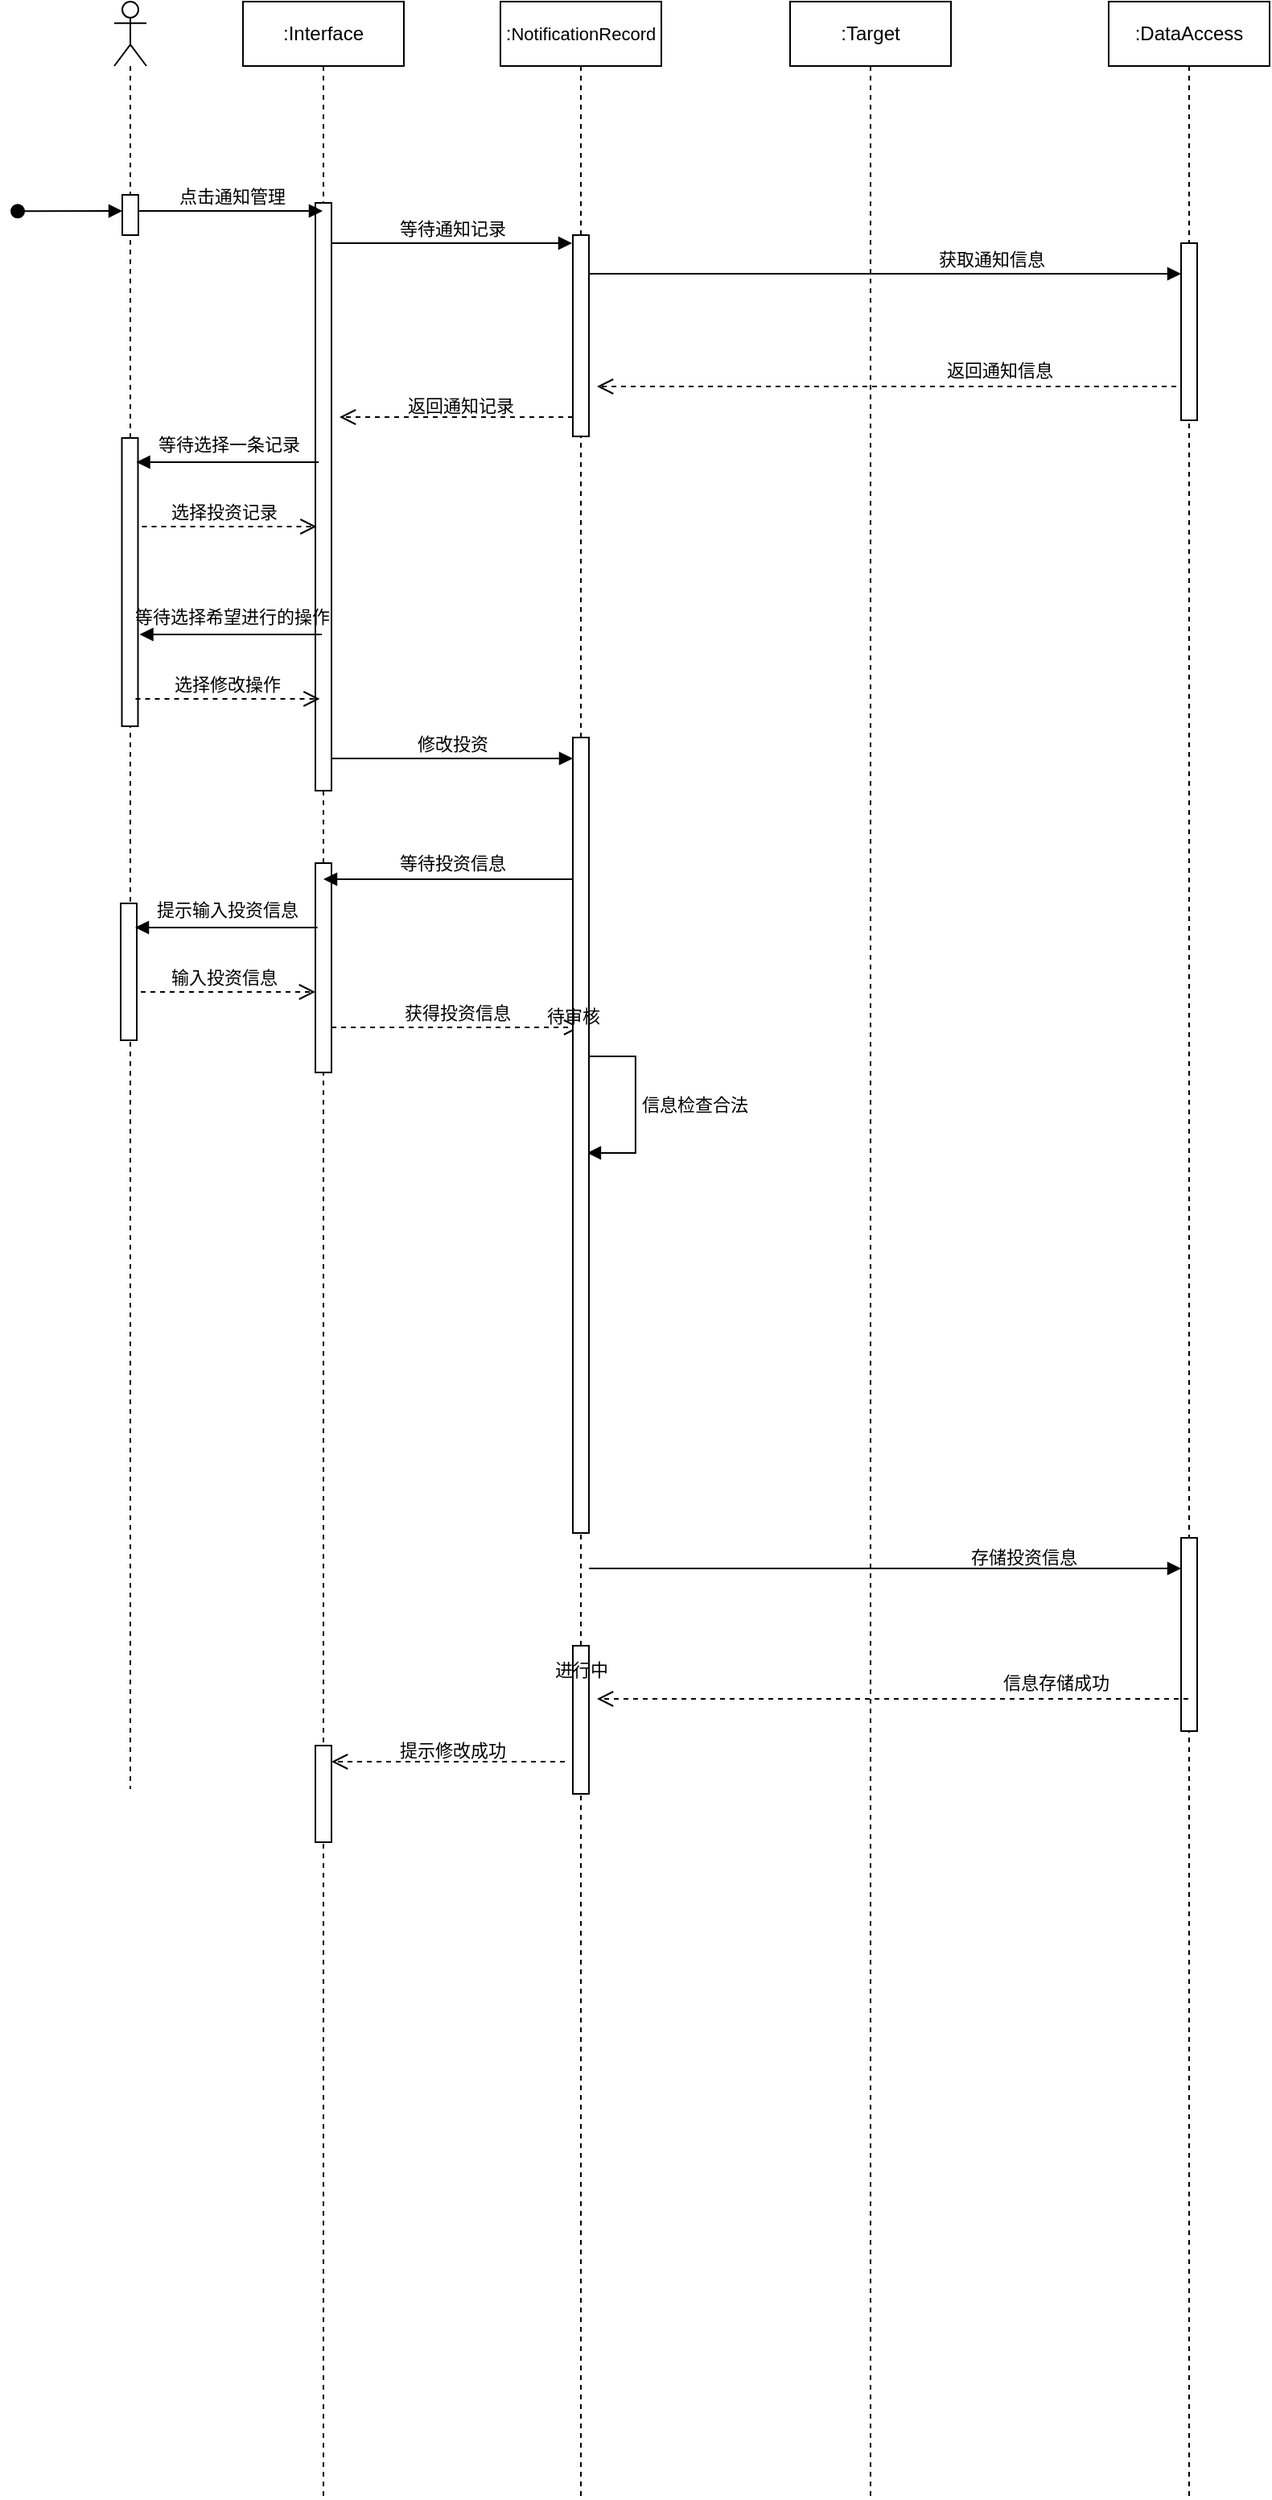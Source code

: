 <mxfile version="22.1.18" type="github">
  <diagram name="Page-1" id="2YBvvXClWsGukQMizWep">
    <mxGraphModel dx="2195" dy="693" grid="1" gridSize="10" guides="1" tooltips="1" connect="1" arrows="1" fold="1" page="1" pageScale="1" pageWidth="850" pageHeight="1100" math="0" shadow="0">
      <root>
        <mxCell id="0" />
        <mxCell id="1" parent="0" />
        <mxCell id="aM9ryv3xv72pqoxQDRHE-1" value="&lt;font style=&quot;font-size: 12px;&quot;&gt;:&lt;/font&gt;&lt;font style=&quot;font-size: 11px;&quot;&gt;&lt;font style=&quot;&quot;&gt;Notification&lt;/font&gt;&lt;font style=&quot;&quot;&gt;Record&lt;/font&gt;&lt;/font&gt;" style="shape=umlLifeline;perimeter=lifelinePerimeter;whiteSpace=wrap;html=1;container=0;dropTarget=0;collapsible=0;recursiveResize=0;outlineConnect=0;portConstraint=eastwest;newEdgeStyle={&quot;edgeStyle&quot;:&quot;elbowEdgeStyle&quot;,&quot;elbow&quot;:&quot;vertical&quot;,&quot;curved&quot;:0,&quot;rounded&quot;:0};" parent="1" vertex="1">
          <mxGeometry x="270" y="1060" width="100" height="1550" as="geometry" />
        </mxCell>
        <mxCell id="aM9ryv3xv72pqoxQDRHE-5" value="&lt;font style=&quot;font-size: 12px;&quot;&gt;:Target&lt;/font&gt;" style="shape=umlLifeline;perimeter=lifelinePerimeter;whiteSpace=wrap;html=1;container=0;dropTarget=0;collapsible=0;recursiveResize=0;outlineConnect=0;portConstraint=eastwest;newEdgeStyle={&quot;edgeStyle&quot;:&quot;elbowEdgeStyle&quot;,&quot;elbow&quot;:&quot;vertical&quot;,&quot;curved&quot;:0,&quot;rounded&quot;:0};" parent="1" vertex="1">
          <mxGeometry x="450" y="1060" width="100" height="1550" as="geometry" />
        </mxCell>
        <mxCell id="ORx9DDc8K5r6ulXrz52M-3" value="" style="shape=umlLifeline;perimeter=lifelinePerimeter;whiteSpace=wrap;html=1;container=1;dropTarget=0;collapsible=0;recursiveResize=0;outlineConnect=0;portConstraint=eastwest;newEdgeStyle={&quot;curved&quot;:0,&quot;rounded&quot;:0};participant=umlActor;" parent="1" vertex="1">
          <mxGeometry x="30" y="1060" width="20" height="1110" as="geometry" />
        </mxCell>
        <mxCell id="0F8jDRwpQhIUNMn6P4Vn-1" value=":Interface" style="shape=umlLifeline;perimeter=lifelinePerimeter;whiteSpace=wrap;html=1;container=1;dropTarget=0;collapsible=0;recursiveResize=0;outlineConnect=0;portConstraint=eastwest;newEdgeStyle={&quot;curved&quot;:0,&quot;rounded&quot;:0};" parent="1" vertex="1">
          <mxGeometry x="110" y="1060" width="100" height="1550" as="geometry" />
        </mxCell>
        <mxCell id="0F8jDRwpQhIUNMn6P4Vn-5" value=":DataAccess" style="shape=umlLifeline;perimeter=lifelinePerimeter;whiteSpace=wrap;html=1;container=1;dropTarget=0;collapsible=0;recursiveResize=0;outlineConnect=0;portConstraint=eastwest;newEdgeStyle={&quot;curved&quot;:0,&quot;rounded&quot;:0};" parent="1" vertex="1">
          <mxGeometry x="648" y="1060" width="100" height="1550" as="geometry" />
        </mxCell>
        <mxCell id="ZWPyIBg1fmBrResqL_RG-255" value="" style="html=1;points=[[0,0,0,0,5],[0,1,0,0,-5],[1,0,0,0,5],[1,1,0,0,-5]];perimeter=orthogonalPerimeter;outlineConnect=0;targetShapes=umlLifeline;portConstraint=eastwest;newEdgeStyle={&quot;curved&quot;:0,&quot;rounded&quot;:0};" parent="1" vertex="1">
          <mxGeometry x="315" y="1205" width="10" height="125" as="geometry" />
        </mxCell>
        <mxCell id="ZWPyIBg1fmBrResqL_RG-259" value="" style="html=1;points=[];perimeter=orthogonalPerimeter;outlineConnect=0;targetShapes=umlLifeline;portConstraint=eastwest;newEdgeStyle={&quot;edgeStyle&quot;:&quot;elbowEdgeStyle&quot;,&quot;elbow&quot;:&quot;vertical&quot;,&quot;curved&quot;:0,&quot;rounded&quot;:0};" parent="1" vertex="1">
          <mxGeometry x="35" y="1180" width="10" height="25" as="geometry" />
        </mxCell>
        <mxCell id="ZWPyIBg1fmBrResqL_RG-261" value="" style="html=1;verticalAlign=bottom;startArrow=oval;endArrow=block;startSize=8;edgeStyle=elbowEdgeStyle;elbow=vertical;curved=0;rounded=0;" parent="1" edge="1">
          <mxGeometry x="0.001" relative="1" as="geometry">
            <mxPoint x="-30" y="1190.14" as="sourcePoint" />
            <mxPoint x="35" y="1190.14" as="targetPoint" />
            <mxPoint as="offset" />
          </mxGeometry>
        </mxCell>
        <mxCell id="ZWPyIBg1fmBrResqL_RG-262" value="" style="html=1;points=[];perimeter=orthogonalPerimeter;outlineConnect=0;targetShapes=umlLifeline;portConstraint=eastwest;newEdgeStyle={&quot;edgeStyle&quot;:&quot;elbowEdgeStyle&quot;,&quot;elbow&quot;:&quot;vertical&quot;,&quot;curved&quot;:0,&quot;rounded&quot;:0};" parent="1" vertex="1">
          <mxGeometry x="155" y="1185" width="10" height="365" as="geometry" />
        </mxCell>
        <mxCell id="ZWPyIBg1fmBrResqL_RG-265" value="点击通知管理" style="html=1;verticalAlign=bottom;endArrow=block;curved=0;rounded=0;" parent="1" edge="1">
          <mxGeometry x="-0.0" width="80" relative="1" as="geometry">
            <mxPoint x="45" y="1190" as="sourcePoint" />
            <mxPoint x="159.5" y="1190" as="targetPoint" />
            <mxPoint as="offset" />
          </mxGeometry>
        </mxCell>
        <mxCell id="ZWPyIBg1fmBrResqL_RG-311" value="等待通知记录" style="html=1;verticalAlign=bottom;endArrow=block;curved=0;rounded=0;" parent="1" edge="1">
          <mxGeometry x="0.003" width="80" relative="1" as="geometry">
            <mxPoint x="165" y="1210" as="sourcePoint" />
            <mxPoint x="314.5" y="1210" as="targetPoint" />
            <mxPoint as="offset" />
          </mxGeometry>
        </mxCell>
        <mxCell id="ZWPyIBg1fmBrResqL_RG-312" value="" style="html=1;points=[];perimeter=orthogonalPerimeter;outlineConnect=0;targetShapes=umlLifeline;portConstraint=eastwest;newEdgeStyle={&quot;edgeStyle&quot;:&quot;elbowEdgeStyle&quot;,&quot;elbow&quot;:&quot;vertical&quot;,&quot;curved&quot;:0,&quot;rounded&quot;:0};" parent="1" vertex="1">
          <mxGeometry x="693" y="1210" width="10" height="110" as="geometry" />
        </mxCell>
        <mxCell id="ZWPyIBg1fmBrResqL_RG-313" value="" style="html=1;verticalAlign=bottom;endArrow=block;curved=0;rounded=0;" parent="1" target="ZWPyIBg1fmBrResqL_RG-312" edge="1">
          <mxGeometry width="80" relative="1" as="geometry">
            <mxPoint x="325" y="1229" as="sourcePoint" />
            <mxPoint x="710" y="1229" as="targetPoint" />
          </mxGeometry>
        </mxCell>
        <mxCell id="ZWPyIBg1fmBrResqL_RG-314" value="&lt;font style=&quot;font-size: 11px;&quot;&gt;获取通知信息&lt;/font&gt;" style="text;html=1;align=center;verticalAlign=middle;resizable=0;points=[];autosize=1;strokeColor=none;fillColor=none;" parent="1" vertex="1">
          <mxGeometry x="530" y="1205" width="90" height="30" as="geometry" />
        </mxCell>
        <mxCell id="ZWPyIBg1fmBrResqL_RG-315" value="" style="html=1;verticalAlign=bottom;endArrow=open;dashed=1;endSize=8;curved=0;rounded=0;" parent="1" edge="1">
          <mxGeometry x="0.003" relative="1" as="geometry">
            <mxPoint x="690" y="1299" as="sourcePoint" />
            <mxPoint x="330" y="1299" as="targetPoint" />
            <mxPoint as="offset" />
          </mxGeometry>
        </mxCell>
        <mxCell id="ZWPyIBg1fmBrResqL_RG-316" value="&lt;font style=&quot;font-size: 11px;&quot;&gt;返回通知信息&lt;/font&gt;" style="text;html=1;align=center;verticalAlign=middle;resizable=0;points=[];autosize=1;strokeColor=none;fillColor=none;" parent="1" vertex="1">
          <mxGeometry x="535" y="1274" width="90" height="30" as="geometry" />
        </mxCell>
        <mxCell id="ZWPyIBg1fmBrResqL_RG-317" value="" style="html=1;verticalAlign=bottom;endArrow=open;dashed=1;endSize=8;curved=0;rounded=0;" parent="1" edge="1">
          <mxGeometry x="0.003" relative="1" as="geometry">
            <mxPoint x="315" y="1318" as="sourcePoint" />
            <mxPoint x="170" y="1318" as="targetPoint" />
            <mxPoint as="offset" />
          </mxGeometry>
        </mxCell>
        <mxCell id="ZWPyIBg1fmBrResqL_RG-318" value="&lt;font style=&quot;font-size: 11px;&quot;&gt;返回通知记录&lt;/font&gt;" style="text;html=1;align=center;verticalAlign=middle;resizable=0;points=[];autosize=1;strokeColor=none;fillColor=none;" parent="1" vertex="1">
          <mxGeometry x="200" y="1296" width="90" height="30" as="geometry" />
        </mxCell>
        <mxCell id="ZWPyIBg1fmBrResqL_RG-319" value="选择投资记录" style="html=1;verticalAlign=bottom;endArrow=open;dashed=1;endSize=8;curved=0;rounded=0;" parent="1" edge="1">
          <mxGeometry x="-0.004" relative="1" as="geometry">
            <mxPoint x="41.25" y="1386" as="sourcePoint" />
            <mxPoint x="155.75" y="1386" as="targetPoint" />
            <mxPoint as="offset" />
          </mxGeometry>
        </mxCell>
        <mxCell id="ZWPyIBg1fmBrResqL_RG-320" value="" style="html=1;points=[];perimeter=orthogonalPerimeter;outlineConnect=0;targetShapes=umlLifeline;portConstraint=eastwest;newEdgeStyle={&quot;edgeStyle&quot;:&quot;elbowEdgeStyle&quot;,&quot;elbow&quot;:&quot;vertical&quot;,&quot;curved&quot;:0,&quot;rounded&quot;:0};" parent="1" vertex="1">
          <mxGeometry x="34.75" y="1331" width="10" height="179" as="geometry" />
        </mxCell>
        <mxCell id="ZWPyIBg1fmBrResqL_RG-321" value="" style="html=1;verticalAlign=bottom;endArrow=block;curved=0;rounded=0;exitX=0.961;exitY=1;exitDx=0;exitDy=0;exitPerimeter=0;" parent="1" edge="1">
          <mxGeometry width="80" relative="1" as="geometry">
            <mxPoint x="157.07" y="1346" as="sourcePoint" />
            <mxPoint x="43.75" y="1346" as="targetPoint" />
          </mxGeometry>
        </mxCell>
        <mxCell id="ZWPyIBg1fmBrResqL_RG-322" value="&lt;font style=&quot;font-size: 11px;&quot;&gt;等待选择一条记录&lt;/font&gt;" style="text;html=1;align=center;verticalAlign=middle;resizable=0;points=[];autosize=1;strokeColor=none;fillColor=none;" parent="1" vertex="1">
          <mxGeometry x="45.82" y="1320" width="110" height="30" as="geometry" />
        </mxCell>
        <mxCell id="ZWPyIBg1fmBrResqL_RG-335" value="选择修改操作" style="html=1;verticalAlign=bottom;endArrow=open;dashed=1;endSize=8;curved=0;rounded=0;" parent="1" edge="1">
          <mxGeometry x="-0.004" relative="1" as="geometry">
            <mxPoint x="43.25" y="1493" as="sourcePoint" />
            <mxPoint x="157.75" y="1493" as="targetPoint" />
            <mxPoint as="offset" />
          </mxGeometry>
        </mxCell>
        <mxCell id="ZWPyIBg1fmBrResqL_RG-336" value="" style="html=1;verticalAlign=bottom;endArrow=block;curved=0;rounded=0;exitX=0.961;exitY=1;exitDx=0;exitDy=0;exitPerimeter=0;" parent="1" edge="1">
          <mxGeometry width="80" relative="1" as="geometry">
            <mxPoint x="159.07" y="1453" as="sourcePoint" />
            <mxPoint x="45.75" y="1453" as="targetPoint" />
          </mxGeometry>
        </mxCell>
        <mxCell id="ZWPyIBg1fmBrResqL_RG-337" value="&lt;font style=&quot;font-size: 11px;&quot;&gt;等待选择希望进行的操作&lt;/font&gt;" style="text;html=1;align=center;verticalAlign=middle;resizable=0;points=[];autosize=1;strokeColor=none;fillColor=none;" parent="1" vertex="1">
          <mxGeometry x="32.82" y="1427" width="140" height="30" as="geometry" />
        </mxCell>
        <mxCell id="ZWPyIBg1fmBrResqL_RG-369" value="" style="html=1;points=[];perimeter=orthogonalPerimeter;outlineConnect=0;targetShapes=umlLifeline;portConstraint=eastwest;newEdgeStyle={&quot;edgeStyle&quot;:&quot;elbowEdgeStyle&quot;,&quot;elbow&quot;:&quot;vertical&quot;,&quot;curved&quot;:0,&quot;rounded&quot;:0};" parent="1" vertex="1">
          <mxGeometry x="315" y="2081" width="10" height="92" as="geometry" />
        </mxCell>
        <mxCell id="ZWPyIBg1fmBrResqL_RG-370" value="" style="html=1;points=[];perimeter=orthogonalPerimeter;outlineConnect=0;targetShapes=umlLifeline;portConstraint=eastwest;newEdgeStyle={&quot;edgeStyle&quot;:&quot;elbowEdgeStyle&quot;,&quot;elbow&quot;:&quot;vertical&quot;,&quot;curved&quot;:0,&quot;rounded&quot;:0};" parent="1" vertex="1">
          <mxGeometry x="155" y="1595" width="10" height="130" as="geometry" />
        </mxCell>
        <mxCell id="ZWPyIBg1fmBrResqL_RG-371" value="" style="html=1;points=[];perimeter=orthogonalPerimeter;outlineConnect=0;targetShapes=umlLifeline;portConstraint=eastwest;newEdgeStyle={&quot;edgeStyle&quot;:&quot;elbowEdgeStyle&quot;,&quot;elbow&quot;:&quot;vertical&quot;,&quot;curved&quot;:0,&quot;rounded&quot;:0};" parent="1" vertex="1">
          <mxGeometry x="155" y="2143" width="10" height="60" as="geometry" />
        </mxCell>
        <mxCell id="ZWPyIBg1fmBrResqL_RG-372" value="" style="html=1;points=[];perimeter=orthogonalPerimeter;outlineConnect=0;targetShapes=umlLifeline;portConstraint=eastwest;newEdgeStyle={&quot;edgeStyle&quot;:&quot;elbowEdgeStyle&quot;,&quot;elbow&quot;:&quot;vertical&quot;,&quot;curved&quot;:0,&quot;rounded&quot;:0};" parent="1" vertex="1">
          <mxGeometry x="693" y="2014" width="10" height="120" as="geometry" />
        </mxCell>
        <mxCell id="ZWPyIBg1fmBrResqL_RG-373" value="输入投资信息" style="html=1;verticalAlign=bottom;endArrow=open;dashed=1;endSize=8;curved=0;rounded=0;" parent="1" edge="1">
          <mxGeometry x="-0.0" relative="1" as="geometry">
            <mxPoint x="40.5" y="1675" as="sourcePoint" />
            <mxPoint x="155" y="1675" as="targetPoint" />
            <mxPoint as="offset" />
          </mxGeometry>
        </mxCell>
        <mxCell id="ZWPyIBg1fmBrResqL_RG-374" value="获得投资信息" style="html=1;verticalAlign=bottom;endArrow=open;dashed=1;endSize=8;curved=0;rounded=0;" parent="1" edge="1">
          <mxGeometry x="-0.0" relative="1" as="geometry">
            <mxPoint x="165.04" y="1697" as="sourcePoint" />
            <mxPoint x="319.54" y="1697" as="targetPoint" />
            <mxPoint as="offset" />
          </mxGeometry>
        </mxCell>
        <mxCell id="ZWPyIBg1fmBrResqL_RG-375" value="" style="html=1;verticalAlign=bottom;endArrow=block;curved=0;rounded=0;exitX=0.961;exitY=1;exitDx=0;exitDy=0;exitPerimeter=0;" parent="1" edge="1">
          <mxGeometry width="80" relative="1" as="geometry">
            <mxPoint x="315.0" y="1605" as="sourcePoint" />
            <mxPoint x="160" y="1605" as="targetPoint" />
          </mxGeometry>
        </mxCell>
        <mxCell id="ZWPyIBg1fmBrResqL_RG-376" value="信息检查合法" style="html=1;align=left;spacingLeft=2;endArrow=block;rounded=0;edgeStyle=orthogonalEdgeStyle;curved=0;rounded=0;" parent="1" edge="1">
          <mxGeometry x="-0.001" relative="1" as="geometry">
            <mxPoint x="323.97" y="1715" as="sourcePoint" />
            <Array as="points">
              <mxPoint x="353.97" y="1714.97" />
              <mxPoint x="353.97" y="1774.97" />
            </Array>
            <mxPoint x="323.97" y="1774.97" as="targetPoint" />
            <mxPoint as="offset" />
          </mxGeometry>
        </mxCell>
        <mxCell id="ZWPyIBg1fmBrResqL_RG-377" value="&lt;font style=&quot;font-size: 11px;&quot;&gt;进行中&lt;/font&gt;" style="text;html=1;align=center;verticalAlign=middle;resizable=0;points=[];autosize=1;strokeColor=none;fillColor=none;" parent="1" vertex="1">
          <mxGeometry x="290" y="2081" width="60" height="30" as="geometry" />
        </mxCell>
        <mxCell id="ZWPyIBg1fmBrResqL_RG-382" value="" style="html=1;points=[[0,0,0,0,5],[0,1,0,0,-5],[1,0,0,0,5],[1,1,0,0,-5]];perimeter=orthogonalPerimeter;outlineConnect=0;targetShapes=umlLifeline;portConstraint=eastwest;newEdgeStyle={&quot;curved&quot;:0,&quot;rounded&quot;:0};" parent="1" vertex="1">
          <mxGeometry x="315" y="1517" width="10" height="494" as="geometry" />
        </mxCell>
        <mxCell id="ZWPyIBg1fmBrResqL_RG-384" value="" style="html=1;points=[];perimeter=orthogonalPerimeter;outlineConnect=0;targetShapes=umlLifeline;portConstraint=eastwest;newEdgeStyle={&quot;edgeStyle&quot;:&quot;elbowEdgeStyle&quot;,&quot;elbow&quot;:&quot;vertical&quot;,&quot;curved&quot;:0,&quot;rounded&quot;:0};" parent="1" vertex="1">
          <mxGeometry x="34" y="1620" width="10" height="85" as="geometry" />
        </mxCell>
        <mxCell id="ZWPyIBg1fmBrResqL_RG-385" value="" style="html=1;verticalAlign=bottom;endArrow=block;curved=0;rounded=0;exitX=0.961;exitY=1;exitDx=0;exitDy=0;exitPerimeter=0;" parent="1" edge="1">
          <mxGeometry width="80" relative="1" as="geometry">
            <mxPoint x="156.32" y="1635" as="sourcePoint" />
            <mxPoint x="43" y="1635" as="targetPoint" />
          </mxGeometry>
        </mxCell>
        <mxCell id="ZWPyIBg1fmBrResqL_RG-386" value="&lt;font style=&quot;font-size: 11px;&quot;&gt;等待投资信息&lt;/font&gt;" style="text;html=1;align=center;verticalAlign=middle;resizable=0;points=[];autosize=1;strokeColor=none;fillColor=none;" parent="1" vertex="1">
          <mxGeometry x="195" y="1580" width="90" height="30" as="geometry" />
        </mxCell>
        <mxCell id="ZWPyIBg1fmBrResqL_RG-387" value="&lt;font style=&quot;font-size: 11px;&quot;&gt;提示输入投资信息&lt;/font&gt;" style="text;html=1;align=center;verticalAlign=middle;resizable=0;points=[];autosize=1;strokeColor=none;fillColor=none;" parent="1" vertex="1">
          <mxGeometry x="45.07" y="1609" width="110" height="30" as="geometry" />
        </mxCell>
        <mxCell id="ZWPyIBg1fmBrResqL_RG-392" value="" style="html=1;verticalAlign=bottom;endArrow=block;curved=0;rounded=0;" parent="1" target="ZWPyIBg1fmBrResqL_RG-372" edge="1">
          <mxGeometry width="80" relative="1" as="geometry">
            <mxPoint x="325" y="2033" as="sourcePoint" />
            <mxPoint x="710" y="2033" as="targetPoint" />
          </mxGeometry>
        </mxCell>
        <mxCell id="ZWPyIBg1fmBrResqL_RG-393" value="&lt;font style=&quot;font-size: 11px;&quot;&gt;存储投资信息&lt;/font&gt;" style="text;html=1;align=center;verticalAlign=middle;resizable=0;points=[];autosize=1;strokeColor=none;fillColor=none;" parent="1" vertex="1">
          <mxGeometry x="550" y="2011" width="90" height="30" as="geometry" />
        </mxCell>
        <mxCell id="ZWPyIBg1fmBrResqL_RG-394" value="" style="html=1;verticalAlign=bottom;endArrow=open;dashed=1;endSize=8;curved=0;rounded=0;" parent="1" edge="1" source="0F8jDRwpQhIUNMn6P4Vn-5">
          <mxGeometry x="0.003" relative="1" as="geometry">
            <mxPoint x="680" y="2114" as="sourcePoint" />
            <mxPoint x="330" y="2114" as="targetPoint" />
            <mxPoint as="offset" />
          </mxGeometry>
        </mxCell>
        <mxCell id="ZWPyIBg1fmBrResqL_RG-395" value="&lt;font style=&quot;font-size: 11px;&quot;&gt;信息存储成功&lt;/font&gt;" style="text;html=1;align=center;verticalAlign=middle;resizable=0;points=[];autosize=1;strokeColor=none;fillColor=none;" parent="1" vertex="1">
          <mxGeometry x="570" y="2089" width="90" height="30" as="geometry" />
        </mxCell>
        <mxCell id="ZWPyIBg1fmBrResqL_RG-396" value="" style="html=1;verticalAlign=bottom;endArrow=open;dashed=1;endSize=8;curved=0;rounded=0;" parent="1" edge="1">
          <mxGeometry x="0.003" relative="1" as="geometry">
            <mxPoint x="310" y="2153" as="sourcePoint" />
            <mxPoint x="165" y="2153" as="targetPoint" />
            <mxPoint as="offset" />
          </mxGeometry>
        </mxCell>
        <mxCell id="ZWPyIBg1fmBrResqL_RG-397" value="&lt;font style=&quot;font-size: 11px;&quot;&gt;提示修改成功&lt;/font&gt;" style="text;html=1;align=center;verticalAlign=middle;resizable=0;points=[];autosize=1;strokeColor=none;fillColor=none;" parent="1" vertex="1">
          <mxGeometry x="195" y="2131" width="90" height="30" as="geometry" />
        </mxCell>
        <mxCell id="ZWPyIBg1fmBrResqL_RG-399" value="&lt;font style=&quot;font-size: 11px;&quot;&gt;待审核&lt;/font&gt;" style="text;html=1;align=center;verticalAlign=middle;resizable=0;points=[];autosize=1;strokeColor=none;fillColor=none;" parent="1" vertex="1">
          <mxGeometry x="285" y="1675" width="60" height="30" as="geometry" />
        </mxCell>
        <mxCell id="ZWPyIBg1fmBrResqL_RG-401" value="修改投资" style="html=1;verticalAlign=bottom;endArrow=block;curved=0;rounded=0;" parent="1" edge="1">
          <mxGeometry x="-0.003" width="80" relative="1" as="geometry">
            <mxPoint x="165.5" y="1530" as="sourcePoint" />
            <mxPoint x="315" y="1530" as="targetPoint" />
            <mxPoint as="offset" />
          </mxGeometry>
        </mxCell>
      </root>
    </mxGraphModel>
  </diagram>
</mxfile>
